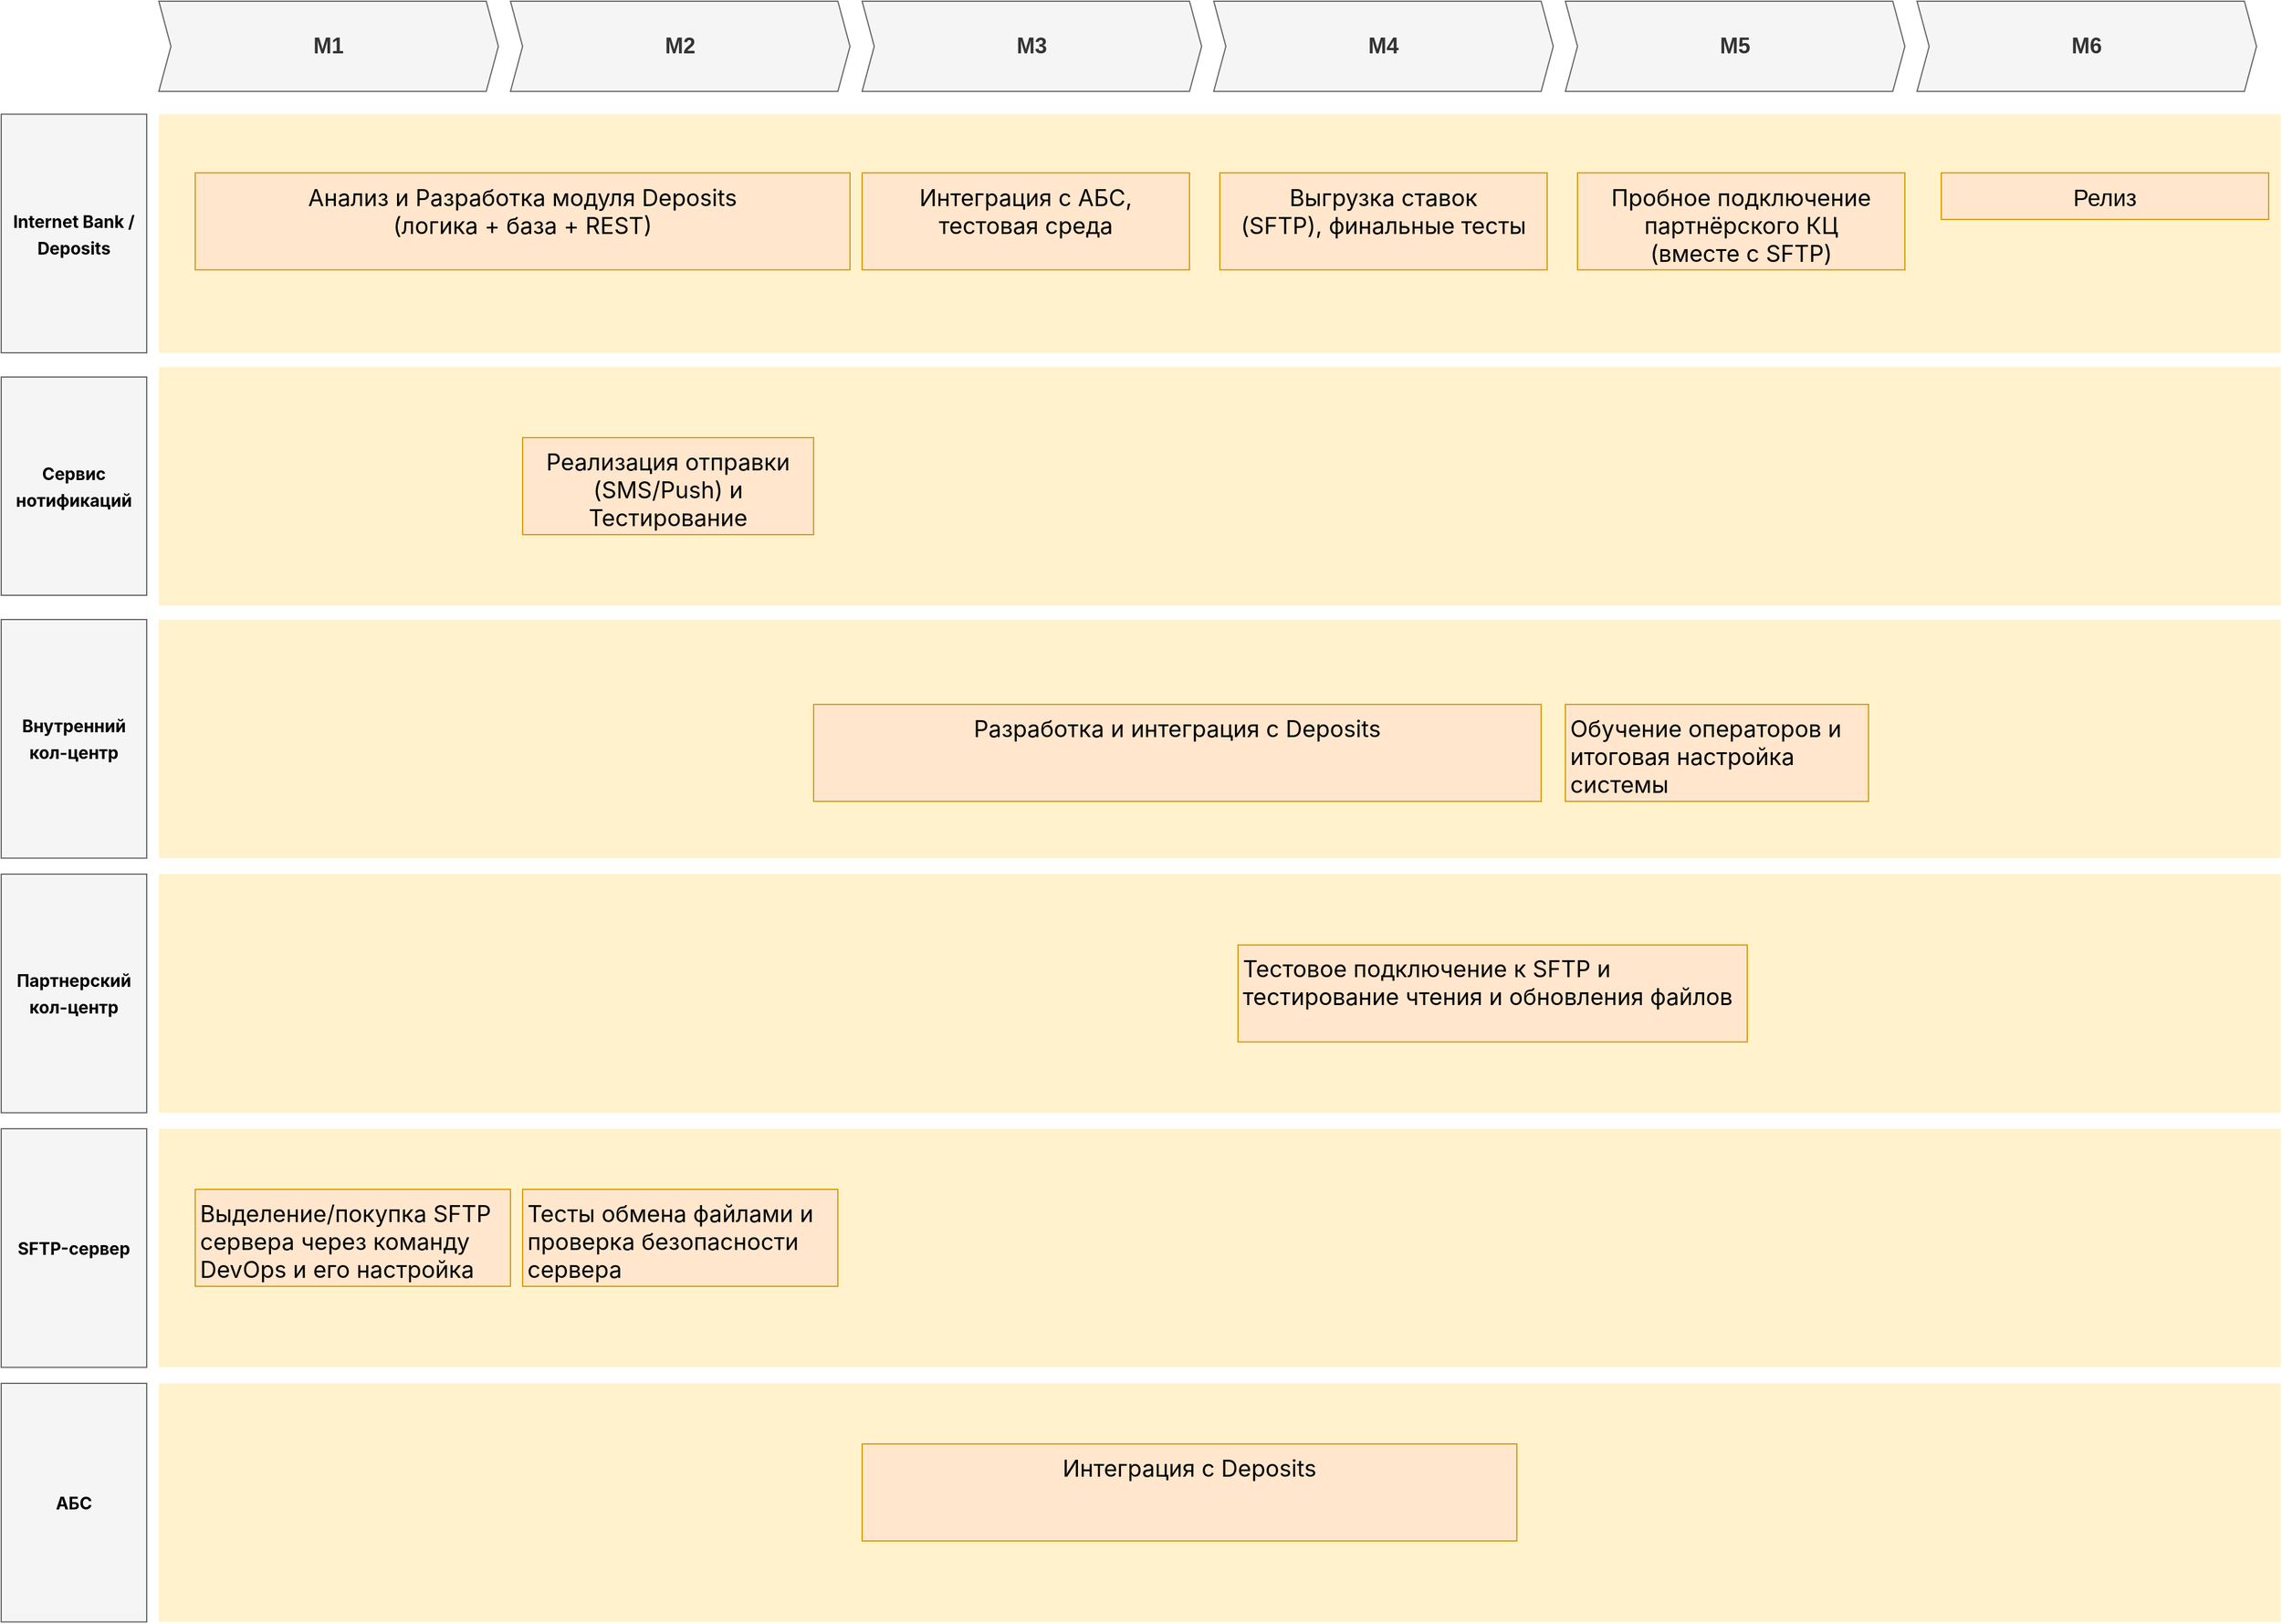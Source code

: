 <mxfile version="26.1.1">
  <diagram id="1zcTAVt1k4KSup7FvAfL" name="Roadmap">
    <mxGraphModel dx="5685" dy="4157" grid="1" gridSize="10" guides="1" tooltips="1" connect="1" arrows="1" fold="1" page="1" pageScale="1" pageWidth="3300" pageHeight="2339" math="0" shadow="0">
      <root>
        <mxCell id="3D7FDG2aXA9G618_Kong-0" />
        <mxCell id="3D7FDG2aXA9G618_Kong-1" parent="3D7FDG2aXA9G618_Kong-0" />
        <mxCell id="YINFQrnqWq5ah_Nz9QKv-5" value="" style="shape=rect;fillColor=#fff2cc;strokeColor=none;fontSize=24;html=1;whiteSpace=wrap;align=left;verticalAlign=top;spacing=5;rounded=0;movable=0;resizable=0;rotatable=0;deletable=0;editable=0;locked=1;connectable=0;" parent="3D7FDG2aXA9G618_Kong-1" vertex="1">
          <mxGeometry x="-2500" y="-1188.4" width="1750" height="196.8" as="geometry" />
        </mxCell>
        <mxCell id="wGroBH12Sy7-OgBsN0fJ-4" value="" style="shape=rect;fillColor=#fff2cc;strokeColor=none;fontSize=24;html=1;whiteSpace=wrap;align=left;verticalAlign=top;spacing=5;rounded=0;movable=0;resizable=0;rotatable=0;deletable=0;editable=0;locked=1;connectable=0;" parent="3D7FDG2aXA9G618_Kong-1" vertex="1">
          <mxGeometry x="-2500" y="-1396.8" width="1750" height="196.8" as="geometry" />
        </mxCell>
        <mxCell id="wGroBH12Sy7-OgBsN0fJ-7" value="&lt;strong style=&quot;color: rgb(0, 0, 0); font-family: -apple-system, &amp;quot;system-ui&amp;quot;, &amp;quot;Segoe WPC&amp;quot;, &amp;quot;Segoe UI&amp;quot;, system-ui, Ubuntu, &amp;quot;Droid Sans&amp;quot;, sans-serif; font-size: 14px; text-align: start;&quot;&gt;Internet Bank / Deposits&lt;/strong&gt;" style="rounded=0;whiteSpace=wrap;html=1;fillColor=#f5f5f5;fontColor=#333333;strokeColor=#666666;fontSize=18;" parent="3D7FDG2aXA9G618_Kong-1" vertex="1">
          <mxGeometry x="-2630" y="-1396.8" width="120" height="196.8" as="geometry" />
        </mxCell>
        <mxCell id="wGroBH12Sy7-OgBsN0fJ-8" value="&lt;strong style=&quot;color: rgb(0, 0, 0); font-family: -apple-system, &amp;quot;system-ui&amp;quot;, &amp;quot;Segoe WPC&amp;quot;, &amp;quot;Segoe UI&amp;quot;, system-ui, Ubuntu, &amp;quot;Droid Sans&amp;quot;, sans-serif; font-size: 14px; text-align: start;&quot;&gt;Сервис нотификаций&lt;/strong&gt;" style="rounded=0;whiteSpace=wrap;html=1;fillColor=#f5f5f5;fontColor=#333333;strokeColor=#666666;fontSize=18;" parent="3D7FDG2aXA9G618_Kong-1" vertex="1">
          <mxGeometry x="-2630" y="-1180" width="120" height="180" as="geometry" />
        </mxCell>
        <mxCell id="wGroBH12Sy7-OgBsN0fJ-9" value="M1" style="shape=step;perimeter=stepPerimeter;whiteSpace=wrap;html=1;fixedSize=1;size=10;fillColor=#f5f5f5;strokeColor=#666666;fontSize=18;fontStyle=1;align=center;rounded=0;fontColor=#333333;" parent="3D7FDG2aXA9G618_Kong-1" vertex="1">
          <mxGeometry x="-2500" y="-1490" width="280" height="74.4" as="geometry" />
        </mxCell>
        <mxCell id="YINFQrnqWq5ah_Nz9QKv-0" value="M2" style="shape=step;perimeter=stepPerimeter;whiteSpace=wrap;html=1;fixedSize=1;size=10;fillColor=#f5f5f5;strokeColor=#666666;fontSize=18;fontStyle=1;align=center;rounded=0;fontColor=#333333;" parent="3D7FDG2aXA9G618_Kong-1" vertex="1">
          <mxGeometry x="-2210" y="-1490" width="280" height="74.4" as="geometry" />
        </mxCell>
        <mxCell id="YINFQrnqWq5ah_Nz9QKv-1" value="M3" style="shape=step;perimeter=stepPerimeter;whiteSpace=wrap;html=1;fixedSize=1;size=10;fillColor=#f5f5f5;strokeColor=#666666;fontSize=18;fontStyle=1;align=center;rounded=0;fontColor=#333333;" parent="3D7FDG2aXA9G618_Kong-1" vertex="1">
          <mxGeometry x="-1920" y="-1490" width="280" height="74.4" as="geometry" />
        </mxCell>
        <mxCell id="YINFQrnqWq5ah_Nz9QKv-2" value="M4" style="shape=step;perimeter=stepPerimeter;whiteSpace=wrap;html=1;fixedSize=1;size=10;fillColor=#f5f5f5;strokeColor=#666666;fontSize=18;fontStyle=1;align=center;rounded=0;fontColor=#333333;" parent="3D7FDG2aXA9G618_Kong-1" vertex="1">
          <mxGeometry x="-1630" y="-1490" width="280" height="74.4" as="geometry" />
        </mxCell>
        <mxCell id="YINFQrnqWq5ah_Nz9QKv-3" value="M5" style="shape=step;perimeter=stepPerimeter;whiteSpace=wrap;html=1;fixedSize=1;size=10;fillColor=#f5f5f5;strokeColor=#666666;fontSize=18;fontStyle=1;align=center;rounded=0;fontColor=#333333;" parent="3D7FDG2aXA9G618_Kong-1" vertex="1">
          <mxGeometry x="-1340" y="-1490" width="280" height="74.4" as="geometry" />
        </mxCell>
        <mxCell id="YINFQrnqWq5ah_Nz9QKv-4" value="M6" style="shape=step;perimeter=stepPerimeter;whiteSpace=wrap;html=1;fixedSize=1;size=10;fillColor=#f5f5f5;strokeColor=#666666;fontSize=18;fontStyle=1;align=center;rounded=0;fontColor=#333333;" parent="3D7FDG2aXA9G618_Kong-1" vertex="1">
          <mxGeometry x="-1050" y="-1490" width="280" height="74.4" as="geometry" />
        </mxCell>
        <mxCell id="YINFQrnqWq5ah_Nz9QKv-6" value="" style="shape=rect;fillColor=#fff2cc;strokeColor=none;fontSize=24;html=1;whiteSpace=wrap;align=left;verticalAlign=top;spacing=5;rounded=0;movable=0;resizable=0;rotatable=0;deletable=0;editable=0;locked=1;connectable=0;" parent="3D7FDG2aXA9G618_Kong-1" vertex="1">
          <mxGeometry x="-2500" y="-980" width="1750" height="196.8" as="geometry" />
        </mxCell>
        <mxCell id="YINFQrnqWq5ah_Nz9QKv-7" value="" style="shape=rect;fillColor=#fff2cc;strokeColor=none;fontSize=24;html=1;whiteSpace=wrap;align=left;verticalAlign=top;spacing=5;rounded=0;movable=0;resizable=0;rotatable=0;deletable=0;editable=0;locked=1;connectable=0;" parent="3D7FDG2aXA9G618_Kong-1" vertex="1">
          <mxGeometry x="-2500" y="-770" width="1750" height="196.8" as="geometry" />
        </mxCell>
        <mxCell id="YINFQrnqWq5ah_Nz9QKv-8" value="" style="shape=rect;fillColor=#fff2cc;strokeColor=none;fontSize=24;html=1;whiteSpace=wrap;align=left;verticalAlign=top;spacing=5;rounded=0;movable=0;resizable=0;rotatable=0;deletable=0;editable=0;locked=1;connectable=0;" parent="3D7FDG2aXA9G618_Kong-1" vertex="1">
          <mxGeometry x="-2500" y="-560" width="1750" height="196.8" as="geometry" />
        </mxCell>
        <mxCell id="YINFQrnqWq5ah_Nz9QKv-9" value="" style="shape=rect;fillColor=#fff2cc;strokeColor=none;fontSize=24;html=1;whiteSpace=wrap;align=left;verticalAlign=top;spacing=5;rounded=0;movable=0;resizable=0;rotatable=0;deletable=0;editable=0;locked=1;connectable=0;" parent="3D7FDG2aXA9G618_Kong-1" vertex="1">
          <mxGeometry x="-2500" y="-350" width="1750" height="196.8" as="geometry" />
        </mxCell>
        <mxCell id="YINFQrnqWq5ah_Nz9QKv-10" value="&lt;strong style=&quot;color: rgb(0, 0, 0); font-family: -apple-system, &amp;quot;system-ui&amp;quot;, &amp;quot;Segoe WPC&amp;quot;, &amp;quot;Segoe UI&amp;quot;, system-ui, Ubuntu, &amp;quot;Droid Sans&amp;quot;, sans-serif; font-size: 14px; text-align: start;&quot;&gt;Внутренний кол-центр&lt;/strong&gt;" style="rounded=0;whiteSpace=wrap;html=1;fillColor=#f5f5f5;fontColor=#333333;strokeColor=#666666;fontSize=18;" parent="3D7FDG2aXA9G618_Kong-1" vertex="1">
          <mxGeometry x="-2630" y="-980" width="120" height="196.8" as="geometry" />
        </mxCell>
        <mxCell id="YINFQrnqWq5ah_Nz9QKv-11" value="&lt;strong style=&quot;color: rgb(0, 0, 0); font-family: -apple-system, &amp;quot;system-ui&amp;quot;, &amp;quot;Segoe WPC&amp;quot;, &amp;quot;Segoe UI&amp;quot;, system-ui, Ubuntu, &amp;quot;Droid Sans&amp;quot;, sans-serif; font-size: 14px; text-align: start;&quot;&gt;Партнерский кол-центр&lt;/strong&gt;" style="rounded=0;whiteSpace=wrap;html=1;fillColor=#f5f5f5;fontColor=#333333;strokeColor=#666666;fontSize=18;" parent="3D7FDG2aXA9G618_Kong-1" vertex="1">
          <mxGeometry x="-2630" y="-770" width="120" height="196.8" as="geometry" />
        </mxCell>
        <mxCell id="YINFQrnqWq5ah_Nz9QKv-12" value="&lt;strong style=&quot;color: rgb(0, 0, 0); font-family: -apple-system, &amp;quot;system-ui&amp;quot;, &amp;quot;Segoe WPC&amp;quot;, &amp;quot;Segoe UI&amp;quot;, system-ui, Ubuntu, &amp;quot;Droid Sans&amp;quot;, sans-serif; font-size: 14px; text-align: start;&quot;&gt;SFTP-сервер&lt;/strong&gt;" style="rounded=0;whiteSpace=wrap;html=1;fillColor=#f5f5f5;fontColor=#333333;strokeColor=#666666;fontSize=18;" parent="3D7FDG2aXA9G618_Kong-1" vertex="1">
          <mxGeometry x="-2630" y="-560" width="120" height="196.8" as="geometry" />
        </mxCell>
        <mxCell id="YINFQrnqWq5ah_Nz9QKv-21" value="&lt;div&gt;Релиз&lt;/div&gt;" style="shape=rect;fillColor=#ffe6cc;strokeColor=#d79b00;fontSize=19;html=1;whiteSpace=wrap;align=center;verticalAlign=top;spacing=5;rounded=0;" parent="3D7FDG2aXA9G618_Kong-1" vertex="1">
          <mxGeometry x="-1030" y="-1348.4" width="270" height="38.4" as="geometry" />
        </mxCell>
        <mxCell id="YINFQrnqWq5ah_Nz9QKv-22" value="&lt;span style=&quot;font-family: -apple-system, &amp;quot;system-ui&amp;quot;, &amp;quot;Segoe WPC&amp;quot;, &amp;quot;Segoe UI&amp;quot;, system-ui, Ubuntu, &amp;quot;Droid Sans&amp;quot;, sans-serif; text-align: start; float: none; color: rgb(0, 0, 0); display: inline !important;&quot;&gt;Пробное подключение партнёрского КЦ&lt;/span&gt;&lt;br style=&quot;font-family: -apple-system, &amp;quot;system-ui&amp;quot;, &amp;quot;Segoe WPC&amp;quot;, &amp;quot;Segoe UI&amp;quot;, system-ui, Ubuntu, &amp;quot;Droid Sans&amp;quot;, sans-serif; text-align: start; color: rgb(0, 0, 0);&quot;&gt;&lt;span style=&quot;font-family: -apple-system, &amp;quot;system-ui&amp;quot;, &amp;quot;Segoe WPC&amp;quot;, &amp;quot;Segoe UI&amp;quot;, system-ui, Ubuntu, &amp;quot;Droid Sans&amp;quot;, sans-serif; text-align: start; float: none; color: rgb(0, 0, 0); display: inline !important;&quot;&gt;(вместе с SFTP)&lt;/span&gt;" style="shape=rect;fillColor=#ffe6cc;strokeColor=#d79b00;fontSize=19;html=1;whiteSpace=wrap;align=center;verticalAlign=top;spacing=5;rounded=0;" parent="3D7FDG2aXA9G618_Kong-1" vertex="1">
          <mxGeometry x="-1330" y="-1348.4" width="270" height="80" as="geometry" />
        </mxCell>
        <mxCell id="YINFQrnqWq5ah_Nz9QKv-23" value="&lt;span style=&quot;font-family: -apple-system, &amp;quot;system-ui&amp;quot;, &amp;quot;Segoe WPC&amp;quot;, &amp;quot;Segoe UI&amp;quot;, system-ui, Ubuntu, &amp;quot;Droid Sans&amp;quot;, sans-serif; text-align: start; float: none; color: rgb(0, 0, 0); display: inline !important;&quot;&gt;Выгрузка ставок&lt;/span&gt;&lt;br style=&quot;font-family: -apple-system, &amp;quot;system-ui&amp;quot;, &amp;quot;Segoe WPC&amp;quot;, &amp;quot;Segoe UI&amp;quot;, system-ui, Ubuntu, &amp;quot;Droid Sans&amp;quot;, sans-serif; text-align: start; color: rgb(0, 0, 0);&quot;&gt;&lt;span style=&quot;font-family: -apple-system, &amp;quot;system-ui&amp;quot;, &amp;quot;Segoe WPC&amp;quot;, &amp;quot;Segoe UI&amp;quot;, system-ui, Ubuntu, &amp;quot;Droid Sans&amp;quot;, sans-serif; text-align: start; float: none; color: rgb(0, 0, 0); display: inline !important;&quot;&gt;(SFTP), финальные тесты&lt;/span&gt;" style="shape=rect;fillColor=#ffe6cc;strokeColor=#d79b00;fontSize=19;html=1;whiteSpace=wrap;align=center;verticalAlign=top;spacing=5;rounded=0;" parent="3D7FDG2aXA9G618_Kong-1" vertex="1">
          <mxGeometry x="-1625" y="-1348.4" width="270" height="80" as="geometry" />
        </mxCell>
        <mxCell id="YINFQrnqWq5ah_Nz9QKv-25" value="&lt;span style=&quot;font-family: -apple-system, &amp;quot;system-ui&amp;quot;, &amp;quot;Segoe WPC&amp;quot;, &amp;quot;Segoe UI&amp;quot;, system-ui, Ubuntu, &amp;quot;Droid Sans&amp;quot;, sans-serif; text-align: start; float: none; color: rgb(0, 0, 0); display: inline !important;&quot;&gt;Интеграция с АБС,&lt;/span&gt;&lt;br style=&quot;font-family: -apple-system, &amp;quot;system-ui&amp;quot;, &amp;quot;Segoe WPC&amp;quot;, &amp;quot;Segoe UI&amp;quot;, system-ui, Ubuntu, &amp;quot;Droid Sans&amp;quot;, sans-serif; text-align: start; color: rgb(0, 0, 0);&quot;&gt;&lt;span style=&quot;font-family: -apple-system, &amp;quot;system-ui&amp;quot;, &amp;quot;Segoe WPC&amp;quot;, &amp;quot;Segoe UI&amp;quot;, system-ui, Ubuntu, &amp;quot;Droid Sans&amp;quot;, sans-serif; text-align: start; float: none; color: rgb(0, 0, 0); display: inline !important;&quot;&gt;тестовая среда&lt;/span&gt;" style="shape=rect;fillColor=#ffe6cc;strokeColor=#d79b00;fontSize=19;html=1;whiteSpace=wrap;align=center;verticalAlign=top;spacing=5;rounded=0;" parent="3D7FDG2aXA9G618_Kong-1" vertex="1">
          <mxGeometry x="-1920" y="-1348.4" width="270" height="80" as="geometry" />
        </mxCell>
        <mxCell id="YINFQrnqWq5ah_Nz9QKv-27" value="&lt;span style=&quot;font-family: -apple-system, &amp;quot;system-ui&amp;quot;, &amp;quot;Segoe WPC&amp;quot;, &amp;quot;Segoe UI&amp;quot;, system-ui, Ubuntu, &amp;quot;Droid Sans&amp;quot;, sans-serif;&quot;&gt;Анализ и&amp;nbsp;&lt;/span&gt;&lt;span style=&quot;color: light-dark(rgb(0, 0, 0), rgb(255, 255, 255)); background-color: transparent; font-family: -apple-system, &amp;quot;system-ui&amp;quot;, &amp;quot;Segoe WPC&amp;quot;, &amp;quot;Segoe UI&amp;quot;, system-ui, Ubuntu, &amp;quot;Droid Sans&amp;quot;, sans-serif;&quot;&gt;Разработка модуля Deposits&lt;br&gt;&lt;/span&gt;&lt;span style=&quot;font-family: -apple-system, &amp;quot;system-ui&amp;quot;, &amp;quot;Segoe WPC&amp;quot;, &amp;quot;Segoe UI&amp;quot;, system-ui, Ubuntu, &amp;quot;Droid Sans&amp;quot;, sans-serif;&quot;&gt;(логика + база + REST)&lt;/span&gt;" style="shape=rect;fillColor=#ffe6cc;strokeColor=#d79b00;fontSize=19;html=1;whiteSpace=wrap;align=center;verticalAlign=top;spacing=5;rounded=0;" parent="3D7FDG2aXA9G618_Kong-1" vertex="1">
          <mxGeometry x="-2470" y="-1348.4" width="540" height="80" as="geometry" />
        </mxCell>
        <mxCell id="YINFQrnqWq5ah_Nz9QKv-28" value="&lt;font&gt;&lt;span style=&quot;font-family: -apple-system, &amp;quot;system-ui&amp;quot;, &amp;quot;Segoe WPC&amp;quot;, &amp;quot;Segoe UI&amp;quot;, system-ui, Ubuntu, &amp;quot;Droid Sans&amp;quot;, sans-serif; text-align: start;&quot;&gt;Реализация отправки&lt;/span&gt;&lt;br style=&quot;font-family: -apple-system, &amp;quot;system-ui&amp;quot;, &amp;quot;Segoe WPC&amp;quot;, &amp;quot;Segoe UI&amp;quot;, system-ui, Ubuntu, &amp;quot;Droid Sans&amp;quot;, sans-serif; text-align: start;&quot;&gt;&lt;span style=&quot;font-family: -apple-system, &amp;quot;system-ui&amp;quot;, &amp;quot;Segoe WPC&amp;quot;, &amp;quot;Segoe UI&amp;quot;, system-ui, Ubuntu, &amp;quot;Droid Sans&amp;quot;, sans-serif; text-align: start;&quot;&gt;&lt;font style=&quot;&quot;&gt;(SMS/Push) и Тестирование&lt;/font&gt;&lt;/span&gt;&lt;/font&gt;" style="shape=rect;fillColor=#ffe6cc;strokeColor=#d79b00;fontSize=19;html=1;whiteSpace=wrap;align=center;verticalAlign=top;spacing=5;rounded=0;" parent="3D7FDG2aXA9G618_Kong-1" vertex="1">
          <mxGeometry x="-2200" y="-1130" width="240" height="80" as="geometry" />
        </mxCell>
        <mxCell id="YINFQrnqWq5ah_Nz9QKv-29" value="&lt;div style=&quot;text-align: start;&quot;&gt;&lt;span style=&quot;background-color: transparent; color: light-dark(rgb(0, 0, 0), rgb(255, 255, 255));&quot;&gt;&lt;font face=&quot;-apple-system, system-ui, Segoe WPC, Segoe UI, system-ui, Ubuntu, Droid Sans, sans-serif&quot;&gt;Разработка и интеграция с Deposits&lt;/font&gt;&lt;/span&gt;&lt;/div&gt;" style="shape=rect;fillColor=#ffe6cc;strokeColor=#d79b00;fontSize=19;html=1;whiteSpace=wrap;align=center;verticalAlign=top;spacing=5;rounded=0;" parent="3D7FDG2aXA9G618_Kong-1" vertex="1">
          <mxGeometry x="-1960" y="-910" width="600" height="80" as="geometry" />
        </mxCell>
        <mxCell id="YINFQrnqWq5ah_Nz9QKv-30" value="&lt;div style=&quot;text-align: start;&quot;&gt;&lt;span style=&quot;background-color: transparent; color: light-dark(rgb(0, 0, 0), rgb(255, 255, 255));&quot;&gt;&lt;font face=&quot;-apple-system, system-ui, Segoe WPC, Segoe UI, system-ui, Ubuntu, Droid Sans, sans-serif&quot;&gt;Обучение операторов и итоговая настройка системы&lt;/font&gt;&lt;/span&gt;&lt;/div&gt;" style="shape=rect;fillColor=#ffe6cc;strokeColor=#d79b00;fontSize=19;html=1;whiteSpace=wrap;align=center;verticalAlign=top;spacing=5;rounded=0;" parent="3D7FDG2aXA9G618_Kong-1" vertex="1">
          <mxGeometry x="-1340" y="-910" width="250" height="80" as="geometry" />
        </mxCell>
        <mxCell id="YINFQrnqWq5ah_Nz9QKv-31" value="&lt;div style=&quot;text-align: start;&quot;&gt;&lt;span style=&quot;background-color: transparent; color: light-dark(rgb(0, 0, 0), rgb(255, 255, 255));&quot;&gt;&lt;font face=&quot;-apple-system, system-ui, Segoe WPC, Segoe UI, system-ui, Ubuntu, Droid Sans, sans-serif&quot;&gt;Тестовое подключение к SFTP и тестирование чтения и обновления файлов&lt;/font&gt;&lt;/span&gt;&lt;/div&gt;" style="shape=rect;fillColor=#ffe6cc;strokeColor=#d79b00;fontSize=19;html=1;whiteSpace=wrap;align=center;verticalAlign=top;spacing=5;rounded=0;" parent="3D7FDG2aXA9G618_Kong-1" vertex="1">
          <mxGeometry x="-1610" y="-711.6" width="420" height="80" as="geometry" />
        </mxCell>
        <mxCell id="YINFQrnqWq5ah_Nz9QKv-33" value="&lt;div style=&quot;text-align: start;&quot;&gt;&lt;span style=&quot;background-color: transparent; color: light-dark(rgb(0, 0, 0), rgb(255, 255, 255));&quot;&gt;&lt;font face=&quot;-apple-system, system-ui, Segoe WPC, Segoe UI, system-ui, Ubuntu, Droid Sans, sans-serif&quot;&gt;Выделение/покупка SFTP сервера через команду DevOps и его настройка&lt;/font&gt;&lt;/span&gt;&lt;/div&gt;" style="shape=rect;fillColor=#ffe6cc;strokeColor=#d79b00;fontSize=19;html=1;whiteSpace=wrap;align=center;verticalAlign=top;spacing=5;rounded=0;" parent="3D7FDG2aXA9G618_Kong-1" vertex="1">
          <mxGeometry x="-2470" y="-510" width="260" height="80" as="geometry" />
        </mxCell>
        <mxCell id="YINFQrnqWq5ah_Nz9QKv-35" value="&lt;div style=&quot;text-align: start;&quot;&gt;&lt;span style=&quot;background-color: transparent; color: light-dark(rgb(0, 0, 0), rgb(255, 255, 255));&quot;&gt;&lt;font face=&quot;-apple-system, system-ui, Segoe WPC, Segoe UI, system-ui, Ubuntu, Droid Sans, sans-serif&quot;&gt;Тесты обмена файлами и проверка безопасности сервера&lt;/font&gt;&lt;/span&gt;&lt;/div&gt;" style="shape=rect;fillColor=#ffe6cc;strokeColor=#d79b00;fontSize=19;html=1;whiteSpace=wrap;align=center;verticalAlign=top;spacing=5;rounded=0;" parent="3D7FDG2aXA9G618_Kong-1" vertex="1">
          <mxGeometry x="-2200" y="-510" width="260" height="80" as="geometry" />
        </mxCell>
        <mxCell id="YINFQrnqWq5ah_Nz9QKv-37" value="&lt;div style=&quot;text-align: start;&quot;&gt;&lt;span style=&quot;background-color: transparent; color: light-dark(rgb(0, 0, 0), rgb(255, 255, 255));&quot;&gt;&lt;font face=&quot;-apple-system, system-ui, Segoe WPC, Segoe UI, system-ui, Ubuntu, Droid Sans, sans-serif&quot;&gt;Интеграция с Deposits&lt;/font&gt;&lt;/span&gt;&lt;/div&gt;" style="shape=rect;fillColor=#ffe6cc;strokeColor=#d79b00;fontSize=19;html=1;whiteSpace=wrap;align=center;verticalAlign=top;spacing=5;rounded=0;" parent="3D7FDG2aXA9G618_Kong-1" vertex="1">
          <mxGeometry x="-1920" y="-300" width="540" height="80" as="geometry" />
        </mxCell>
        <mxCell id="d3UFRO6eUicrsNs4-aZu-0" value="&lt;strong style=&quot;color: rgb(0, 0, 0); font-family: -apple-system, &amp;quot;system-ui&amp;quot;, &amp;quot;Segoe WPC&amp;quot;, &amp;quot;Segoe UI&amp;quot;, system-ui, Ubuntu, &amp;quot;Droid Sans&amp;quot;, sans-serif; font-size: 14px; text-align: start;&quot;&gt;АБС&lt;/strong&gt;" style="rounded=0;whiteSpace=wrap;html=1;fillColor=#f5f5f5;fontColor=#333333;strokeColor=#666666;fontSize=18;" vertex="1" parent="3D7FDG2aXA9G618_Kong-1">
          <mxGeometry x="-2630" y="-350" width="120" height="196.8" as="geometry" />
        </mxCell>
      </root>
    </mxGraphModel>
  </diagram>
</mxfile>
